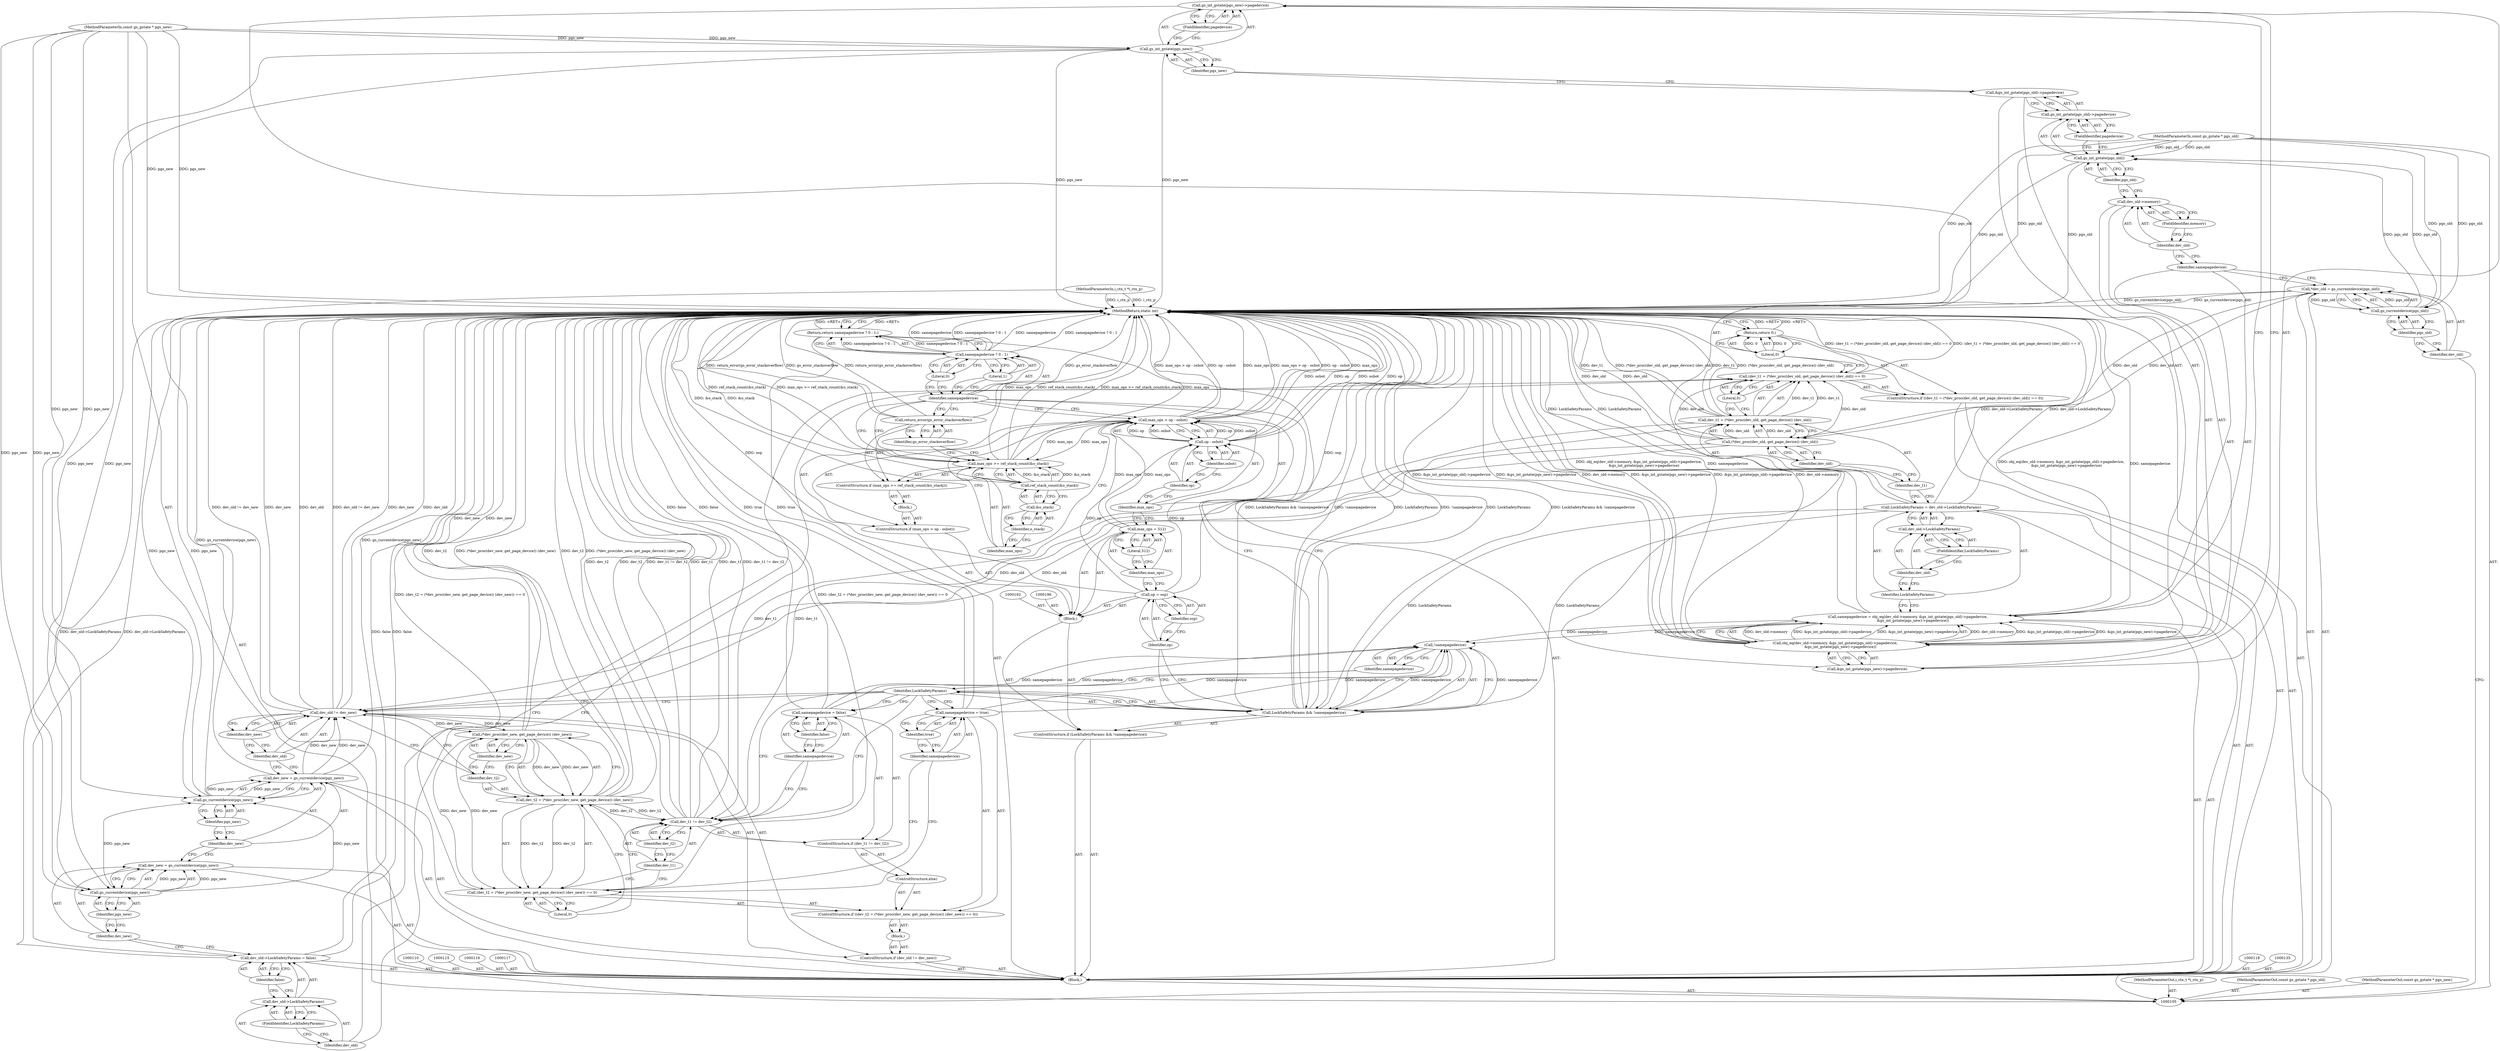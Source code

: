 digraph "0_ghostscript_3e5d316b72e3965b7968bb1d96baa137cd063ac6" {
"1000131" [label="(Call,gs_int_gstate(pgs_new)->pagedevice)"];
"1000132" [label="(Call,gs_int_gstate(pgs_new))"];
"1000133" [label="(Identifier,pgs_new)"];
"1000134" [label="(FieldIdentifier,pagedevice)"];
"1000130" [label="(Call,&gs_int_gstate(pgs_new)->pagedevice)"];
"1000138" [label="(Call,dev_old->LockSafetyParams)"];
"1000139" [label="(Identifier,dev_old)"];
"1000140" [label="(FieldIdentifier,LockSafetyParams)"];
"1000136" [label="(Call,LockSafetyParams = dev_old->LockSafetyParams)"];
"1000137" [label="(Identifier,LockSafetyParams)"];
"1000143" [label="(Call,dev_t1 = (*dev_proc(dev_old, get_page_device)) (dev_old))"];
"1000144" [label="(Identifier,dev_t1)"];
"1000145" [label="(Call,(*dev_proc(dev_old, get_page_device)) (dev_old))"];
"1000141" [label="(ControlStructure,if ((dev_t1 = (*dev_proc(dev_old, get_page_device)) (dev_old)) == 0))"];
"1000146" [label="(Identifier,dev_old)"];
"1000147" [label="(Literal,0)"];
"1000142" [label="(Call,(dev_t1 = (*dev_proc(dev_old, get_page_device)) (dev_old)) == 0)"];
"1000149" [label="(Literal,0)"];
"1000148" [label="(Return,return 0;)"];
"1000153" [label="(FieldIdentifier,LockSafetyParams)"];
"1000154" [label="(Identifier,false)"];
"1000150" [label="(Call,dev_old->LockSafetyParams = false)"];
"1000151" [label="(Call,dev_old->LockSafetyParams)"];
"1000152" [label="(Identifier,dev_old)"];
"1000157" [label="(Call,gs_currentdevice(pgs_new))"];
"1000158" [label="(Identifier,pgs_new)"];
"1000155" [label="(Call,dev_new = gs_currentdevice(pgs_new))"];
"1000156" [label="(Identifier,dev_new)"];
"1000220" [label="(MethodReturn,static int)"];
"1000161" [label="(Call,gs_currentdevice(pgs_new))"];
"1000162" [label="(Identifier,pgs_new)"];
"1000159" [label="(Call,dev_new = gs_currentdevice(pgs_new))"];
"1000160" [label="(Identifier,dev_new)"];
"1000166" [label="(Identifier,dev_new)"];
"1000167" [label="(Block,)"];
"1000163" [label="(ControlStructure,if (dev_old != dev_new))"];
"1000164" [label="(Call,dev_old != dev_new)"];
"1000165" [label="(Identifier,dev_old)"];
"1000169" [label="(Call,(dev_t2 = (*dev_proc(dev_new, get_page_device)) (dev_new)) == 0)"];
"1000170" [label="(Call,dev_t2 = (*dev_proc(dev_new, get_page_device)) (dev_new))"];
"1000171" [label="(Identifier,dev_t2)"];
"1000172" [label="(Call,(*dev_proc(dev_new, get_page_device)) (dev_new))"];
"1000173" [label="(Identifier,dev_new)"];
"1000174" [label="(Literal,0)"];
"1000168" [label="(ControlStructure,if ((dev_t2 = (*dev_proc(dev_new, get_page_device)) (dev_new)) == 0))"];
"1000175" [label="(Call,samepagedevice = true)"];
"1000176" [label="(Identifier,samepagedevice)"];
"1000177" [label="(Identifier,true)"];
"1000179" [label="(ControlStructure,if (dev_t1 != dev_t2))"];
"1000180" [label="(Call,dev_t1 != dev_t2)"];
"1000181" [label="(Identifier,dev_t1)"];
"1000182" [label="(Identifier,dev_t2)"];
"1000178" [label="(ControlStructure,else)"];
"1000183" [label="(Call,samepagedevice = false)"];
"1000184" [label="(Identifier,samepagedevice)"];
"1000185" [label="(Identifier,false)"];
"1000189" [label="(Call,!samepagedevice)"];
"1000190" [label="(Identifier,samepagedevice)"];
"1000186" [label="(ControlStructure,if (LockSafetyParams && !samepagedevice))"];
"1000187" [label="(Call,LockSafetyParams && !samepagedevice)"];
"1000188" [label="(Identifier,LockSafetyParams)"];
"1000193" [label="(Call,op = osp)"];
"1000194" [label="(Identifier,op)"];
"1000195" [label="(Identifier,osp)"];
"1000106" [label="(MethodParameterIn,i_ctx_t *i_ctx_p)"];
"1000316" [label="(MethodParameterOut,i_ctx_t *i_ctx_p)"];
"1000107" [label="(MethodParameterIn,const gs_gstate * pgs_old)"];
"1000317" [label="(MethodParameterOut,const gs_gstate * pgs_old)"];
"1000108" [label="(MethodParameterIn,const gs_gstate * pgs_new)"];
"1000318" [label="(MethodParameterOut,const gs_gstate * pgs_new)"];
"1000197" [label="(Call,max_ops = 512)"];
"1000198" [label="(Identifier,max_ops)"];
"1000199" [label="(Literal,512)"];
"1000191" [label="(Block,)"];
"1000109" [label="(Block,)"];
"1000201" [label="(Call,max_ops > op - osbot)"];
"1000202" [label="(Identifier,max_ops)"];
"1000203" [label="(Call,op - osbot)"];
"1000204" [label="(Identifier,op)"];
"1000205" [label="(Identifier,osbot)"];
"1000206" [label="(Block,)"];
"1000200" [label="(ControlStructure,if (max_ops > op - osbot))"];
"1000207" [label="(ControlStructure,if (max_ops >= ref_stack_count(&o_stack)))"];
"1000208" [label="(Call,max_ops >= ref_stack_count(&o_stack))"];
"1000209" [label="(Identifier,max_ops)"];
"1000210" [label="(Call,ref_stack_count(&o_stack))"];
"1000211" [label="(Call,&o_stack)"];
"1000212" [label="(Identifier,o_stack)"];
"1000213" [label="(Call,return_error(gs_error_stackoverflow))"];
"1000214" [label="(Identifier,gs_error_stackoverflow)"];
"1000111" [label="(Call,*dev_old = gs_currentdevice(pgs_old))"];
"1000112" [label="(Identifier,dev_old)"];
"1000113" [label="(Call,gs_currentdevice(pgs_old))"];
"1000114" [label="(Identifier,pgs_old)"];
"1000216" [label="(Call,samepagedevice ? 0 : 1)"];
"1000217" [label="(Identifier,samepagedevice)"];
"1000218" [label="(Literal,0)"];
"1000219" [label="(Literal,1)"];
"1000215" [label="(Return,return samepagedevice ? 0 : 1;)"];
"1000119" [label="(Call,samepagedevice = obj_eq(dev_old->memory, &gs_int_gstate(pgs_old)->pagedevice,\n         &gs_int_gstate(pgs_new)->pagedevice))"];
"1000120" [label="(Identifier,samepagedevice)"];
"1000121" [label="(Call,obj_eq(dev_old->memory, &gs_int_gstate(pgs_old)->pagedevice,\n         &gs_int_gstate(pgs_new)->pagedevice))"];
"1000122" [label="(Call,dev_old->memory)"];
"1000123" [label="(Identifier,dev_old)"];
"1000124" [label="(FieldIdentifier,memory)"];
"1000125" [label="(Call,&gs_int_gstate(pgs_old)->pagedevice)"];
"1000126" [label="(Call,gs_int_gstate(pgs_old)->pagedevice)"];
"1000127" [label="(Call,gs_int_gstate(pgs_old))"];
"1000128" [label="(Identifier,pgs_old)"];
"1000129" [label="(FieldIdentifier,pagedevice)"];
"1000131" -> "1000130"  [label="AST: "];
"1000131" -> "1000134"  [label="CFG: "];
"1000132" -> "1000131"  [label="AST: "];
"1000134" -> "1000131"  [label="AST: "];
"1000130" -> "1000131"  [label="CFG: "];
"1000132" -> "1000131"  [label="AST: "];
"1000132" -> "1000133"  [label="CFG: "];
"1000133" -> "1000132"  [label="AST: "];
"1000134" -> "1000132"  [label="CFG: "];
"1000132" -> "1000220"  [label="DDG: pgs_new"];
"1000108" -> "1000132"  [label="DDG: pgs_new"];
"1000132" -> "1000157"  [label="DDG: pgs_new"];
"1000133" -> "1000132"  [label="AST: "];
"1000133" -> "1000125"  [label="CFG: "];
"1000132" -> "1000133"  [label="CFG: "];
"1000134" -> "1000131"  [label="AST: "];
"1000134" -> "1000132"  [label="CFG: "];
"1000131" -> "1000134"  [label="CFG: "];
"1000130" -> "1000121"  [label="AST: "];
"1000130" -> "1000131"  [label="CFG: "];
"1000131" -> "1000130"  [label="AST: "];
"1000121" -> "1000130"  [label="CFG: "];
"1000138" -> "1000136"  [label="AST: "];
"1000138" -> "1000140"  [label="CFG: "];
"1000139" -> "1000138"  [label="AST: "];
"1000140" -> "1000138"  [label="AST: "];
"1000136" -> "1000138"  [label="CFG: "];
"1000139" -> "1000138"  [label="AST: "];
"1000139" -> "1000137"  [label="CFG: "];
"1000140" -> "1000139"  [label="CFG: "];
"1000140" -> "1000138"  [label="AST: "];
"1000140" -> "1000139"  [label="CFG: "];
"1000138" -> "1000140"  [label="CFG: "];
"1000136" -> "1000109"  [label="AST: "];
"1000136" -> "1000138"  [label="CFG: "];
"1000137" -> "1000136"  [label="AST: "];
"1000138" -> "1000136"  [label="AST: "];
"1000144" -> "1000136"  [label="CFG: "];
"1000136" -> "1000220"  [label="DDG: dev_old->LockSafetyParams"];
"1000136" -> "1000220"  [label="DDG: LockSafetyParams"];
"1000136" -> "1000187"  [label="DDG: LockSafetyParams"];
"1000137" -> "1000136"  [label="AST: "];
"1000137" -> "1000119"  [label="CFG: "];
"1000139" -> "1000137"  [label="CFG: "];
"1000143" -> "1000142"  [label="AST: "];
"1000143" -> "1000145"  [label="CFG: "];
"1000144" -> "1000143"  [label="AST: "];
"1000145" -> "1000143"  [label="AST: "];
"1000147" -> "1000143"  [label="CFG: "];
"1000143" -> "1000220"  [label="DDG: dev_t1"];
"1000143" -> "1000220"  [label="DDG: (*dev_proc(dev_old, get_page_device)) (dev_old)"];
"1000143" -> "1000142"  [label="DDG: dev_t1"];
"1000145" -> "1000143"  [label="DDG: dev_old"];
"1000143" -> "1000180"  [label="DDG: dev_t1"];
"1000144" -> "1000143"  [label="AST: "];
"1000144" -> "1000136"  [label="CFG: "];
"1000146" -> "1000144"  [label="CFG: "];
"1000145" -> "1000143"  [label="AST: "];
"1000145" -> "1000146"  [label="CFG: "];
"1000146" -> "1000145"  [label="AST: "];
"1000143" -> "1000145"  [label="CFG: "];
"1000145" -> "1000220"  [label="DDG: dev_old"];
"1000145" -> "1000142"  [label="DDG: dev_old"];
"1000145" -> "1000143"  [label="DDG: dev_old"];
"1000111" -> "1000145"  [label="DDG: dev_old"];
"1000145" -> "1000164"  [label="DDG: dev_old"];
"1000141" -> "1000109"  [label="AST: "];
"1000142" -> "1000141"  [label="AST: "];
"1000148" -> "1000141"  [label="AST: "];
"1000146" -> "1000145"  [label="AST: "];
"1000146" -> "1000144"  [label="CFG: "];
"1000145" -> "1000146"  [label="CFG: "];
"1000147" -> "1000142"  [label="AST: "];
"1000147" -> "1000143"  [label="CFG: "];
"1000142" -> "1000147"  [label="CFG: "];
"1000142" -> "1000141"  [label="AST: "];
"1000142" -> "1000147"  [label="CFG: "];
"1000143" -> "1000142"  [label="AST: "];
"1000147" -> "1000142"  [label="AST: "];
"1000149" -> "1000142"  [label="CFG: "];
"1000152" -> "1000142"  [label="CFG: "];
"1000142" -> "1000220"  [label="DDG: (dev_t1 = (*dev_proc(dev_old, get_page_device)) (dev_old)) == 0"];
"1000143" -> "1000142"  [label="DDG: dev_t1"];
"1000145" -> "1000142"  [label="DDG: dev_old"];
"1000149" -> "1000148"  [label="AST: "];
"1000149" -> "1000142"  [label="CFG: "];
"1000148" -> "1000149"  [label="CFG: "];
"1000149" -> "1000148"  [label="DDG: 0"];
"1000148" -> "1000141"  [label="AST: "];
"1000148" -> "1000149"  [label="CFG: "];
"1000149" -> "1000148"  [label="AST: "];
"1000220" -> "1000148"  [label="CFG: "];
"1000148" -> "1000220"  [label="DDG: <RET>"];
"1000149" -> "1000148"  [label="DDG: 0"];
"1000153" -> "1000151"  [label="AST: "];
"1000153" -> "1000152"  [label="CFG: "];
"1000151" -> "1000153"  [label="CFG: "];
"1000154" -> "1000150"  [label="AST: "];
"1000154" -> "1000151"  [label="CFG: "];
"1000150" -> "1000154"  [label="CFG: "];
"1000150" -> "1000109"  [label="AST: "];
"1000150" -> "1000154"  [label="CFG: "];
"1000151" -> "1000150"  [label="AST: "];
"1000154" -> "1000150"  [label="AST: "];
"1000156" -> "1000150"  [label="CFG: "];
"1000150" -> "1000220"  [label="DDG: false"];
"1000150" -> "1000220"  [label="DDG: dev_old->LockSafetyParams"];
"1000151" -> "1000150"  [label="AST: "];
"1000151" -> "1000153"  [label="CFG: "];
"1000152" -> "1000151"  [label="AST: "];
"1000153" -> "1000151"  [label="AST: "];
"1000154" -> "1000151"  [label="CFG: "];
"1000152" -> "1000151"  [label="AST: "];
"1000152" -> "1000142"  [label="CFG: "];
"1000153" -> "1000152"  [label="CFG: "];
"1000157" -> "1000155"  [label="AST: "];
"1000157" -> "1000158"  [label="CFG: "];
"1000158" -> "1000157"  [label="AST: "];
"1000155" -> "1000157"  [label="CFG: "];
"1000157" -> "1000155"  [label="DDG: pgs_new"];
"1000132" -> "1000157"  [label="DDG: pgs_new"];
"1000108" -> "1000157"  [label="DDG: pgs_new"];
"1000157" -> "1000161"  [label="DDG: pgs_new"];
"1000158" -> "1000157"  [label="AST: "];
"1000158" -> "1000156"  [label="CFG: "];
"1000157" -> "1000158"  [label="CFG: "];
"1000155" -> "1000109"  [label="AST: "];
"1000155" -> "1000157"  [label="CFG: "];
"1000156" -> "1000155"  [label="AST: "];
"1000157" -> "1000155"  [label="AST: "];
"1000160" -> "1000155"  [label="CFG: "];
"1000157" -> "1000155"  [label="DDG: pgs_new"];
"1000156" -> "1000155"  [label="AST: "];
"1000156" -> "1000150"  [label="CFG: "];
"1000158" -> "1000156"  [label="CFG: "];
"1000220" -> "1000105"  [label="AST: "];
"1000220" -> "1000148"  [label="CFG: "];
"1000220" -> "1000215"  [label="CFG: "];
"1000148" -> "1000220"  [label="DDG: <RET>"];
"1000183" -> "1000220"  [label="DDG: false"];
"1000169" -> "1000220"  [label="DDG: (dev_t2 = (*dev_proc(dev_new, get_page_device)) (dev_new)) == 0"];
"1000216" -> "1000220"  [label="DDG: samepagedevice ? 0 : 1"];
"1000216" -> "1000220"  [label="DDG: samepagedevice"];
"1000143" -> "1000220"  [label="DDG: dev_t1"];
"1000143" -> "1000220"  [label="DDG: (*dev_proc(dev_old, get_page_device)) (dev_old)"];
"1000180" -> "1000220"  [label="DDG: dev_t1"];
"1000180" -> "1000220"  [label="DDG: dev_t2"];
"1000180" -> "1000220"  [label="DDG: dev_t1 != dev_t2"];
"1000208" -> "1000220"  [label="DDG: max_ops >= ref_stack_count(&o_stack)"];
"1000208" -> "1000220"  [label="DDG: max_ops"];
"1000208" -> "1000220"  [label="DDG: ref_stack_count(&o_stack)"];
"1000132" -> "1000220"  [label="DDG: pgs_new"];
"1000150" -> "1000220"  [label="DDG: false"];
"1000150" -> "1000220"  [label="DDG: dev_old->LockSafetyParams"];
"1000187" -> "1000220"  [label="DDG: LockSafetyParams"];
"1000187" -> "1000220"  [label="DDG: LockSafetyParams && !samepagedevice"];
"1000187" -> "1000220"  [label="DDG: !samepagedevice"];
"1000121" -> "1000220"  [label="DDG: &gs_int_gstate(pgs_new)->pagedevice"];
"1000121" -> "1000220"  [label="DDG: &gs_int_gstate(pgs_old)->pagedevice"];
"1000121" -> "1000220"  [label="DDG: dev_old->memory"];
"1000164" -> "1000220"  [label="DDG: dev_old != dev_new"];
"1000164" -> "1000220"  [label="DDG: dev_new"];
"1000164" -> "1000220"  [label="DDG: dev_old"];
"1000170" -> "1000220"  [label="DDG: (*dev_proc(dev_new, get_page_device)) (dev_new)"];
"1000170" -> "1000220"  [label="DDG: dev_t2"];
"1000142" -> "1000220"  [label="DDG: (dev_t1 = (*dev_proc(dev_old, get_page_device)) (dev_old)) == 0"];
"1000201" -> "1000220"  [label="DDG: max_ops > op - osbot"];
"1000201" -> "1000220"  [label="DDG: op - osbot"];
"1000201" -> "1000220"  [label="DDG: max_ops"];
"1000108" -> "1000220"  [label="DDG: pgs_new"];
"1000107" -> "1000220"  [label="DDG: pgs_old"];
"1000213" -> "1000220"  [label="DDG: gs_error_stackoverflow"];
"1000213" -> "1000220"  [label="DDG: return_error(gs_error_stackoverflow)"];
"1000193" -> "1000220"  [label="DDG: osp"];
"1000119" -> "1000220"  [label="DDG: obj_eq(dev_old->memory, &gs_int_gstate(pgs_old)->pagedevice,\n         &gs_int_gstate(pgs_new)->pagedevice)"];
"1000119" -> "1000220"  [label="DDG: samepagedevice"];
"1000111" -> "1000220"  [label="DDG: gs_currentdevice(pgs_old)"];
"1000210" -> "1000220"  [label="DDG: &o_stack"];
"1000172" -> "1000220"  [label="DDG: dev_new"];
"1000175" -> "1000220"  [label="DDG: true"];
"1000127" -> "1000220"  [label="DDG: pgs_old"];
"1000136" -> "1000220"  [label="DDG: dev_old->LockSafetyParams"];
"1000136" -> "1000220"  [label="DDG: LockSafetyParams"];
"1000203" -> "1000220"  [label="DDG: osbot"];
"1000203" -> "1000220"  [label="DDG: op"];
"1000161" -> "1000220"  [label="DDG: pgs_new"];
"1000145" -> "1000220"  [label="DDG: dev_old"];
"1000159" -> "1000220"  [label="DDG: gs_currentdevice(pgs_new)"];
"1000106" -> "1000220"  [label="DDG: i_ctx_p"];
"1000215" -> "1000220"  [label="DDG: <RET>"];
"1000161" -> "1000159"  [label="AST: "];
"1000161" -> "1000162"  [label="CFG: "];
"1000162" -> "1000161"  [label="AST: "];
"1000159" -> "1000161"  [label="CFG: "];
"1000161" -> "1000220"  [label="DDG: pgs_new"];
"1000161" -> "1000159"  [label="DDG: pgs_new"];
"1000157" -> "1000161"  [label="DDG: pgs_new"];
"1000108" -> "1000161"  [label="DDG: pgs_new"];
"1000162" -> "1000161"  [label="AST: "];
"1000162" -> "1000160"  [label="CFG: "];
"1000161" -> "1000162"  [label="CFG: "];
"1000159" -> "1000109"  [label="AST: "];
"1000159" -> "1000161"  [label="CFG: "];
"1000160" -> "1000159"  [label="AST: "];
"1000161" -> "1000159"  [label="AST: "];
"1000165" -> "1000159"  [label="CFG: "];
"1000159" -> "1000220"  [label="DDG: gs_currentdevice(pgs_new)"];
"1000161" -> "1000159"  [label="DDG: pgs_new"];
"1000159" -> "1000164"  [label="DDG: dev_new"];
"1000160" -> "1000159"  [label="AST: "];
"1000160" -> "1000155"  [label="CFG: "];
"1000162" -> "1000160"  [label="CFG: "];
"1000166" -> "1000164"  [label="AST: "];
"1000166" -> "1000165"  [label="CFG: "];
"1000164" -> "1000166"  [label="CFG: "];
"1000167" -> "1000163"  [label="AST: "];
"1000168" -> "1000167"  [label="AST: "];
"1000163" -> "1000109"  [label="AST: "];
"1000164" -> "1000163"  [label="AST: "];
"1000167" -> "1000163"  [label="AST: "];
"1000164" -> "1000163"  [label="AST: "];
"1000164" -> "1000166"  [label="CFG: "];
"1000165" -> "1000164"  [label="AST: "];
"1000166" -> "1000164"  [label="AST: "];
"1000171" -> "1000164"  [label="CFG: "];
"1000188" -> "1000164"  [label="CFG: "];
"1000164" -> "1000220"  [label="DDG: dev_old != dev_new"];
"1000164" -> "1000220"  [label="DDG: dev_new"];
"1000164" -> "1000220"  [label="DDG: dev_old"];
"1000145" -> "1000164"  [label="DDG: dev_old"];
"1000159" -> "1000164"  [label="DDG: dev_new"];
"1000164" -> "1000172"  [label="DDG: dev_new"];
"1000165" -> "1000164"  [label="AST: "];
"1000165" -> "1000159"  [label="CFG: "];
"1000166" -> "1000165"  [label="CFG: "];
"1000169" -> "1000168"  [label="AST: "];
"1000169" -> "1000174"  [label="CFG: "];
"1000170" -> "1000169"  [label="AST: "];
"1000174" -> "1000169"  [label="AST: "];
"1000176" -> "1000169"  [label="CFG: "];
"1000181" -> "1000169"  [label="CFG: "];
"1000169" -> "1000220"  [label="DDG: (dev_t2 = (*dev_proc(dev_new, get_page_device)) (dev_new)) == 0"];
"1000170" -> "1000169"  [label="DDG: dev_t2"];
"1000172" -> "1000169"  [label="DDG: dev_new"];
"1000170" -> "1000169"  [label="AST: "];
"1000170" -> "1000172"  [label="CFG: "];
"1000171" -> "1000170"  [label="AST: "];
"1000172" -> "1000170"  [label="AST: "];
"1000174" -> "1000170"  [label="CFG: "];
"1000170" -> "1000220"  [label="DDG: (*dev_proc(dev_new, get_page_device)) (dev_new)"];
"1000170" -> "1000220"  [label="DDG: dev_t2"];
"1000170" -> "1000169"  [label="DDG: dev_t2"];
"1000172" -> "1000170"  [label="DDG: dev_new"];
"1000170" -> "1000180"  [label="DDG: dev_t2"];
"1000171" -> "1000170"  [label="AST: "];
"1000171" -> "1000164"  [label="CFG: "];
"1000173" -> "1000171"  [label="CFG: "];
"1000172" -> "1000170"  [label="AST: "];
"1000172" -> "1000173"  [label="CFG: "];
"1000173" -> "1000172"  [label="AST: "];
"1000170" -> "1000172"  [label="CFG: "];
"1000172" -> "1000220"  [label="DDG: dev_new"];
"1000172" -> "1000169"  [label="DDG: dev_new"];
"1000172" -> "1000170"  [label="DDG: dev_new"];
"1000164" -> "1000172"  [label="DDG: dev_new"];
"1000173" -> "1000172"  [label="AST: "];
"1000173" -> "1000171"  [label="CFG: "];
"1000172" -> "1000173"  [label="CFG: "];
"1000174" -> "1000169"  [label="AST: "];
"1000174" -> "1000170"  [label="CFG: "];
"1000169" -> "1000174"  [label="CFG: "];
"1000168" -> "1000167"  [label="AST: "];
"1000169" -> "1000168"  [label="AST: "];
"1000175" -> "1000168"  [label="AST: "];
"1000178" -> "1000168"  [label="AST: "];
"1000175" -> "1000168"  [label="AST: "];
"1000175" -> "1000177"  [label="CFG: "];
"1000176" -> "1000175"  [label="AST: "];
"1000177" -> "1000175"  [label="AST: "];
"1000188" -> "1000175"  [label="CFG: "];
"1000175" -> "1000220"  [label="DDG: true"];
"1000175" -> "1000189"  [label="DDG: samepagedevice"];
"1000176" -> "1000175"  [label="AST: "];
"1000176" -> "1000169"  [label="CFG: "];
"1000177" -> "1000176"  [label="CFG: "];
"1000177" -> "1000175"  [label="AST: "];
"1000177" -> "1000176"  [label="CFG: "];
"1000175" -> "1000177"  [label="CFG: "];
"1000179" -> "1000178"  [label="AST: "];
"1000180" -> "1000179"  [label="AST: "];
"1000183" -> "1000179"  [label="AST: "];
"1000180" -> "1000179"  [label="AST: "];
"1000180" -> "1000182"  [label="CFG: "];
"1000181" -> "1000180"  [label="AST: "];
"1000182" -> "1000180"  [label="AST: "];
"1000184" -> "1000180"  [label="CFG: "];
"1000188" -> "1000180"  [label="CFG: "];
"1000180" -> "1000220"  [label="DDG: dev_t1"];
"1000180" -> "1000220"  [label="DDG: dev_t2"];
"1000180" -> "1000220"  [label="DDG: dev_t1 != dev_t2"];
"1000143" -> "1000180"  [label="DDG: dev_t1"];
"1000170" -> "1000180"  [label="DDG: dev_t2"];
"1000181" -> "1000180"  [label="AST: "];
"1000181" -> "1000169"  [label="CFG: "];
"1000182" -> "1000181"  [label="CFG: "];
"1000182" -> "1000180"  [label="AST: "];
"1000182" -> "1000181"  [label="CFG: "];
"1000180" -> "1000182"  [label="CFG: "];
"1000178" -> "1000168"  [label="AST: "];
"1000179" -> "1000178"  [label="AST: "];
"1000183" -> "1000179"  [label="AST: "];
"1000183" -> "1000185"  [label="CFG: "];
"1000184" -> "1000183"  [label="AST: "];
"1000185" -> "1000183"  [label="AST: "];
"1000188" -> "1000183"  [label="CFG: "];
"1000183" -> "1000220"  [label="DDG: false"];
"1000183" -> "1000189"  [label="DDG: samepagedevice"];
"1000184" -> "1000183"  [label="AST: "];
"1000184" -> "1000180"  [label="CFG: "];
"1000185" -> "1000184"  [label="CFG: "];
"1000185" -> "1000183"  [label="AST: "];
"1000185" -> "1000184"  [label="CFG: "];
"1000183" -> "1000185"  [label="CFG: "];
"1000189" -> "1000187"  [label="AST: "];
"1000189" -> "1000190"  [label="CFG: "];
"1000190" -> "1000189"  [label="AST: "];
"1000187" -> "1000189"  [label="CFG: "];
"1000189" -> "1000187"  [label="DDG: samepagedevice"];
"1000183" -> "1000189"  [label="DDG: samepagedevice"];
"1000175" -> "1000189"  [label="DDG: samepagedevice"];
"1000119" -> "1000189"  [label="DDG: samepagedevice"];
"1000190" -> "1000189"  [label="AST: "];
"1000190" -> "1000188"  [label="CFG: "];
"1000189" -> "1000190"  [label="CFG: "];
"1000186" -> "1000109"  [label="AST: "];
"1000187" -> "1000186"  [label="AST: "];
"1000191" -> "1000186"  [label="AST: "];
"1000187" -> "1000186"  [label="AST: "];
"1000187" -> "1000188"  [label="CFG: "];
"1000187" -> "1000189"  [label="CFG: "];
"1000188" -> "1000187"  [label="AST: "];
"1000189" -> "1000187"  [label="AST: "];
"1000194" -> "1000187"  [label="CFG: "];
"1000217" -> "1000187"  [label="CFG: "];
"1000187" -> "1000220"  [label="DDG: LockSafetyParams"];
"1000187" -> "1000220"  [label="DDG: LockSafetyParams && !samepagedevice"];
"1000187" -> "1000220"  [label="DDG: !samepagedevice"];
"1000136" -> "1000187"  [label="DDG: LockSafetyParams"];
"1000189" -> "1000187"  [label="DDG: samepagedevice"];
"1000188" -> "1000187"  [label="AST: "];
"1000188" -> "1000175"  [label="CFG: "];
"1000188" -> "1000183"  [label="CFG: "];
"1000188" -> "1000180"  [label="CFG: "];
"1000188" -> "1000164"  [label="CFG: "];
"1000190" -> "1000188"  [label="CFG: "];
"1000187" -> "1000188"  [label="CFG: "];
"1000193" -> "1000191"  [label="AST: "];
"1000193" -> "1000195"  [label="CFG: "];
"1000194" -> "1000193"  [label="AST: "];
"1000195" -> "1000193"  [label="AST: "];
"1000198" -> "1000193"  [label="CFG: "];
"1000193" -> "1000220"  [label="DDG: osp"];
"1000193" -> "1000203"  [label="DDG: op"];
"1000194" -> "1000193"  [label="AST: "];
"1000194" -> "1000187"  [label="CFG: "];
"1000195" -> "1000194"  [label="CFG: "];
"1000195" -> "1000193"  [label="AST: "];
"1000195" -> "1000194"  [label="CFG: "];
"1000193" -> "1000195"  [label="CFG: "];
"1000106" -> "1000105"  [label="AST: "];
"1000106" -> "1000220"  [label="DDG: i_ctx_p"];
"1000316" -> "1000105"  [label="AST: "];
"1000107" -> "1000105"  [label="AST: "];
"1000107" -> "1000220"  [label="DDG: pgs_old"];
"1000107" -> "1000113"  [label="DDG: pgs_old"];
"1000107" -> "1000127"  [label="DDG: pgs_old"];
"1000317" -> "1000105"  [label="AST: "];
"1000108" -> "1000105"  [label="AST: "];
"1000108" -> "1000220"  [label="DDG: pgs_new"];
"1000108" -> "1000132"  [label="DDG: pgs_new"];
"1000108" -> "1000157"  [label="DDG: pgs_new"];
"1000108" -> "1000161"  [label="DDG: pgs_new"];
"1000318" -> "1000105"  [label="AST: "];
"1000197" -> "1000191"  [label="AST: "];
"1000197" -> "1000199"  [label="CFG: "];
"1000198" -> "1000197"  [label="AST: "];
"1000199" -> "1000197"  [label="AST: "];
"1000202" -> "1000197"  [label="CFG: "];
"1000197" -> "1000201"  [label="DDG: max_ops"];
"1000198" -> "1000197"  [label="AST: "];
"1000198" -> "1000193"  [label="CFG: "];
"1000199" -> "1000198"  [label="CFG: "];
"1000199" -> "1000197"  [label="AST: "];
"1000199" -> "1000198"  [label="CFG: "];
"1000197" -> "1000199"  [label="CFG: "];
"1000191" -> "1000186"  [label="AST: "];
"1000192" -> "1000191"  [label="AST: "];
"1000193" -> "1000191"  [label="AST: "];
"1000196" -> "1000191"  [label="AST: "];
"1000197" -> "1000191"  [label="AST: "];
"1000200" -> "1000191"  [label="AST: "];
"1000109" -> "1000105"  [label="AST: "];
"1000110" -> "1000109"  [label="AST: "];
"1000111" -> "1000109"  [label="AST: "];
"1000115" -> "1000109"  [label="AST: "];
"1000116" -> "1000109"  [label="AST: "];
"1000117" -> "1000109"  [label="AST: "];
"1000118" -> "1000109"  [label="AST: "];
"1000119" -> "1000109"  [label="AST: "];
"1000135" -> "1000109"  [label="AST: "];
"1000136" -> "1000109"  [label="AST: "];
"1000141" -> "1000109"  [label="AST: "];
"1000150" -> "1000109"  [label="AST: "];
"1000155" -> "1000109"  [label="AST: "];
"1000159" -> "1000109"  [label="AST: "];
"1000163" -> "1000109"  [label="AST: "];
"1000186" -> "1000109"  [label="AST: "];
"1000215" -> "1000109"  [label="AST: "];
"1000201" -> "1000200"  [label="AST: "];
"1000201" -> "1000203"  [label="CFG: "];
"1000202" -> "1000201"  [label="AST: "];
"1000203" -> "1000201"  [label="AST: "];
"1000209" -> "1000201"  [label="CFG: "];
"1000217" -> "1000201"  [label="CFG: "];
"1000201" -> "1000220"  [label="DDG: max_ops > op - osbot"];
"1000201" -> "1000220"  [label="DDG: op - osbot"];
"1000201" -> "1000220"  [label="DDG: max_ops"];
"1000197" -> "1000201"  [label="DDG: max_ops"];
"1000203" -> "1000201"  [label="DDG: op"];
"1000203" -> "1000201"  [label="DDG: osbot"];
"1000201" -> "1000208"  [label="DDG: max_ops"];
"1000202" -> "1000201"  [label="AST: "];
"1000202" -> "1000197"  [label="CFG: "];
"1000204" -> "1000202"  [label="CFG: "];
"1000203" -> "1000201"  [label="AST: "];
"1000203" -> "1000205"  [label="CFG: "];
"1000204" -> "1000203"  [label="AST: "];
"1000205" -> "1000203"  [label="AST: "];
"1000201" -> "1000203"  [label="CFG: "];
"1000203" -> "1000220"  [label="DDG: osbot"];
"1000203" -> "1000220"  [label="DDG: op"];
"1000203" -> "1000201"  [label="DDG: op"];
"1000203" -> "1000201"  [label="DDG: osbot"];
"1000193" -> "1000203"  [label="DDG: op"];
"1000204" -> "1000203"  [label="AST: "];
"1000204" -> "1000202"  [label="CFG: "];
"1000205" -> "1000204"  [label="CFG: "];
"1000205" -> "1000203"  [label="AST: "];
"1000205" -> "1000204"  [label="CFG: "];
"1000203" -> "1000205"  [label="CFG: "];
"1000206" -> "1000200"  [label="AST: "];
"1000207" -> "1000206"  [label="AST: "];
"1000200" -> "1000191"  [label="AST: "];
"1000201" -> "1000200"  [label="AST: "];
"1000206" -> "1000200"  [label="AST: "];
"1000207" -> "1000206"  [label="AST: "];
"1000208" -> "1000207"  [label="AST: "];
"1000213" -> "1000207"  [label="AST: "];
"1000208" -> "1000207"  [label="AST: "];
"1000208" -> "1000210"  [label="CFG: "];
"1000209" -> "1000208"  [label="AST: "];
"1000210" -> "1000208"  [label="AST: "];
"1000214" -> "1000208"  [label="CFG: "];
"1000217" -> "1000208"  [label="CFG: "];
"1000208" -> "1000220"  [label="DDG: max_ops >= ref_stack_count(&o_stack)"];
"1000208" -> "1000220"  [label="DDG: max_ops"];
"1000208" -> "1000220"  [label="DDG: ref_stack_count(&o_stack)"];
"1000201" -> "1000208"  [label="DDG: max_ops"];
"1000210" -> "1000208"  [label="DDG: &o_stack"];
"1000209" -> "1000208"  [label="AST: "];
"1000209" -> "1000201"  [label="CFG: "];
"1000212" -> "1000209"  [label="CFG: "];
"1000210" -> "1000208"  [label="AST: "];
"1000210" -> "1000211"  [label="CFG: "];
"1000211" -> "1000210"  [label="AST: "];
"1000208" -> "1000210"  [label="CFG: "];
"1000210" -> "1000220"  [label="DDG: &o_stack"];
"1000210" -> "1000208"  [label="DDG: &o_stack"];
"1000211" -> "1000210"  [label="AST: "];
"1000211" -> "1000212"  [label="CFG: "];
"1000212" -> "1000211"  [label="AST: "];
"1000210" -> "1000211"  [label="CFG: "];
"1000212" -> "1000211"  [label="AST: "];
"1000212" -> "1000209"  [label="CFG: "];
"1000211" -> "1000212"  [label="CFG: "];
"1000213" -> "1000207"  [label="AST: "];
"1000213" -> "1000214"  [label="CFG: "];
"1000214" -> "1000213"  [label="AST: "];
"1000217" -> "1000213"  [label="CFG: "];
"1000213" -> "1000220"  [label="DDG: gs_error_stackoverflow"];
"1000213" -> "1000220"  [label="DDG: return_error(gs_error_stackoverflow)"];
"1000214" -> "1000213"  [label="AST: "];
"1000214" -> "1000208"  [label="CFG: "];
"1000213" -> "1000214"  [label="CFG: "];
"1000111" -> "1000109"  [label="AST: "];
"1000111" -> "1000113"  [label="CFG: "];
"1000112" -> "1000111"  [label="AST: "];
"1000113" -> "1000111"  [label="AST: "];
"1000120" -> "1000111"  [label="CFG: "];
"1000111" -> "1000220"  [label="DDG: gs_currentdevice(pgs_old)"];
"1000113" -> "1000111"  [label="DDG: pgs_old"];
"1000111" -> "1000145"  [label="DDG: dev_old"];
"1000112" -> "1000111"  [label="AST: "];
"1000112" -> "1000105"  [label="CFG: "];
"1000114" -> "1000112"  [label="CFG: "];
"1000113" -> "1000111"  [label="AST: "];
"1000113" -> "1000114"  [label="CFG: "];
"1000114" -> "1000113"  [label="AST: "];
"1000111" -> "1000113"  [label="CFG: "];
"1000113" -> "1000111"  [label="DDG: pgs_old"];
"1000107" -> "1000113"  [label="DDG: pgs_old"];
"1000113" -> "1000127"  [label="DDG: pgs_old"];
"1000114" -> "1000113"  [label="AST: "];
"1000114" -> "1000112"  [label="CFG: "];
"1000113" -> "1000114"  [label="CFG: "];
"1000216" -> "1000215"  [label="AST: "];
"1000216" -> "1000218"  [label="CFG: "];
"1000216" -> "1000219"  [label="CFG: "];
"1000217" -> "1000216"  [label="AST: "];
"1000218" -> "1000216"  [label="AST: "];
"1000219" -> "1000216"  [label="AST: "];
"1000215" -> "1000216"  [label="CFG: "];
"1000216" -> "1000220"  [label="DDG: samepagedevice ? 0 : 1"];
"1000216" -> "1000220"  [label="DDG: samepagedevice"];
"1000216" -> "1000215"  [label="DDG: samepagedevice ? 0 : 1"];
"1000217" -> "1000216"  [label="AST: "];
"1000217" -> "1000213"  [label="CFG: "];
"1000217" -> "1000208"  [label="CFG: "];
"1000217" -> "1000201"  [label="CFG: "];
"1000217" -> "1000187"  [label="CFG: "];
"1000218" -> "1000217"  [label="CFG: "];
"1000219" -> "1000217"  [label="CFG: "];
"1000218" -> "1000216"  [label="AST: "];
"1000218" -> "1000217"  [label="CFG: "];
"1000216" -> "1000218"  [label="CFG: "];
"1000219" -> "1000216"  [label="AST: "];
"1000219" -> "1000217"  [label="CFG: "];
"1000216" -> "1000219"  [label="CFG: "];
"1000215" -> "1000109"  [label="AST: "];
"1000215" -> "1000216"  [label="CFG: "];
"1000216" -> "1000215"  [label="AST: "];
"1000220" -> "1000215"  [label="CFG: "];
"1000215" -> "1000220"  [label="DDG: <RET>"];
"1000216" -> "1000215"  [label="DDG: samepagedevice ? 0 : 1"];
"1000119" -> "1000109"  [label="AST: "];
"1000119" -> "1000121"  [label="CFG: "];
"1000120" -> "1000119"  [label="AST: "];
"1000121" -> "1000119"  [label="AST: "];
"1000137" -> "1000119"  [label="CFG: "];
"1000119" -> "1000220"  [label="DDG: obj_eq(dev_old->memory, &gs_int_gstate(pgs_old)->pagedevice,\n         &gs_int_gstate(pgs_new)->pagedevice)"];
"1000119" -> "1000220"  [label="DDG: samepagedevice"];
"1000121" -> "1000119"  [label="DDG: dev_old->memory"];
"1000121" -> "1000119"  [label="DDG: &gs_int_gstate(pgs_old)->pagedevice"];
"1000121" -> "1000119"  [label="DDG: &gs_int_gstate(pgs_new)->pagedevice"];
"1000119" -> "1000189"  [label="DDG: samepagedevice"];
"1000120" -> "1000119"  [label="AST: "];
"1000120" -> "1000111"  [label="CFG: "];
"1000123" -> "1000120"  [label="CFG: "];
"1000121" -> "1000119"  [label="AST: "];
"1000121" -> "1000130"  [label="CFG: "];
"1000122" -> "1000121"  [label="AST: "];
"1000125" -> "1000121"  [label="AST: "];
"1000130" -> "1000121"  [label="AST: "];
"1000119" -> "1000121"  [label="CFG: "];
"1000121" -> "1000220"  [label="DDG: &gs_int_gstate(pgs_new)->pagedevice"];
"1000121" -> "1000220"  [label="DDG: &gs_int_gstate(pgs_old)->pagedevice"];
"1000121" -> "1000220"  [label="DDG: dev_old->memory"];
"1000121" -> "1000119"  [label="DDG: dev_old->memory"];
"1000121" -> "1000119"  [label="DDG: &gs_int_gstate(pgs_old)->pagedevice"];
"1000121" -> "1000119"  [label="DDG: &gs_int_gstate(pgs_new)->pagedevice"];
"1000122" -> "1000121"  [label="AST: "];
"1000122" -> "1000124"  [label="CFG: "];
"1000123" -> "1000122"  [label="AST: "];
"1000124" -> "1000122"  [label="AST: "];
"1000128" -> "1000122"  [label="CFG: "];
"1000123" -> "1000122"  [label="AST: "];
"1000123" -> "1000120"  [label="CFG: "];
"1000124" -> "1000123"  [label="CFG: "];
"1000124" -> "1000122"  [label="AST: "];
"1000124" -> "1000123"  [label="CFG: "];
"1000122" -> "1000124"  [label="CFG: "];
"1000125" -> "1000121"  [label="AST: "];
"1000125" -> "1000126"  [label="CFG: "];
"1000126" -> "1000125"  [label="AST: "];
"1000133" -> "1000125"  [label="CFG: "];
"1000126" -> "1000125"  [label="AST: "];
"1000126" -> "1000129"  [label="CFG: "];
"1000127" -> "1000126"  [label="AST: "];
"1000129" -> "1000126"  [label="AST: "];
"1000125" -> "1000126"  [label="CFG: "];
"1000127" -> "1000126"  [label="AST: "];
"1000127" -> "1000128"  [label="CFG: "];
"1000128" -> "1000127"  [label="AST: "];
"1000129" -> "1000127"  [label="CFG: "];
"1000127" -> "1000220"  [label="DDG: pgs_old"];
"1000113" -> "1000127"  [label="DDG: pgs_old"];
"1000107" -> "1000127"  [label="DDG: pgs_old"];
"1000128" -> "1000127"  [label="AST: "];
"1000128" -> "1000122"  [label="CFG: "];
"1000127" -> "1000128"  [label="CFG: "];
"1000129" -> "1000126"  [label="AST: "];
"1000129" -> "1000127"  [label="CFG: "];
"1000126" -> "1000129"  [label="CFG: "];
}
